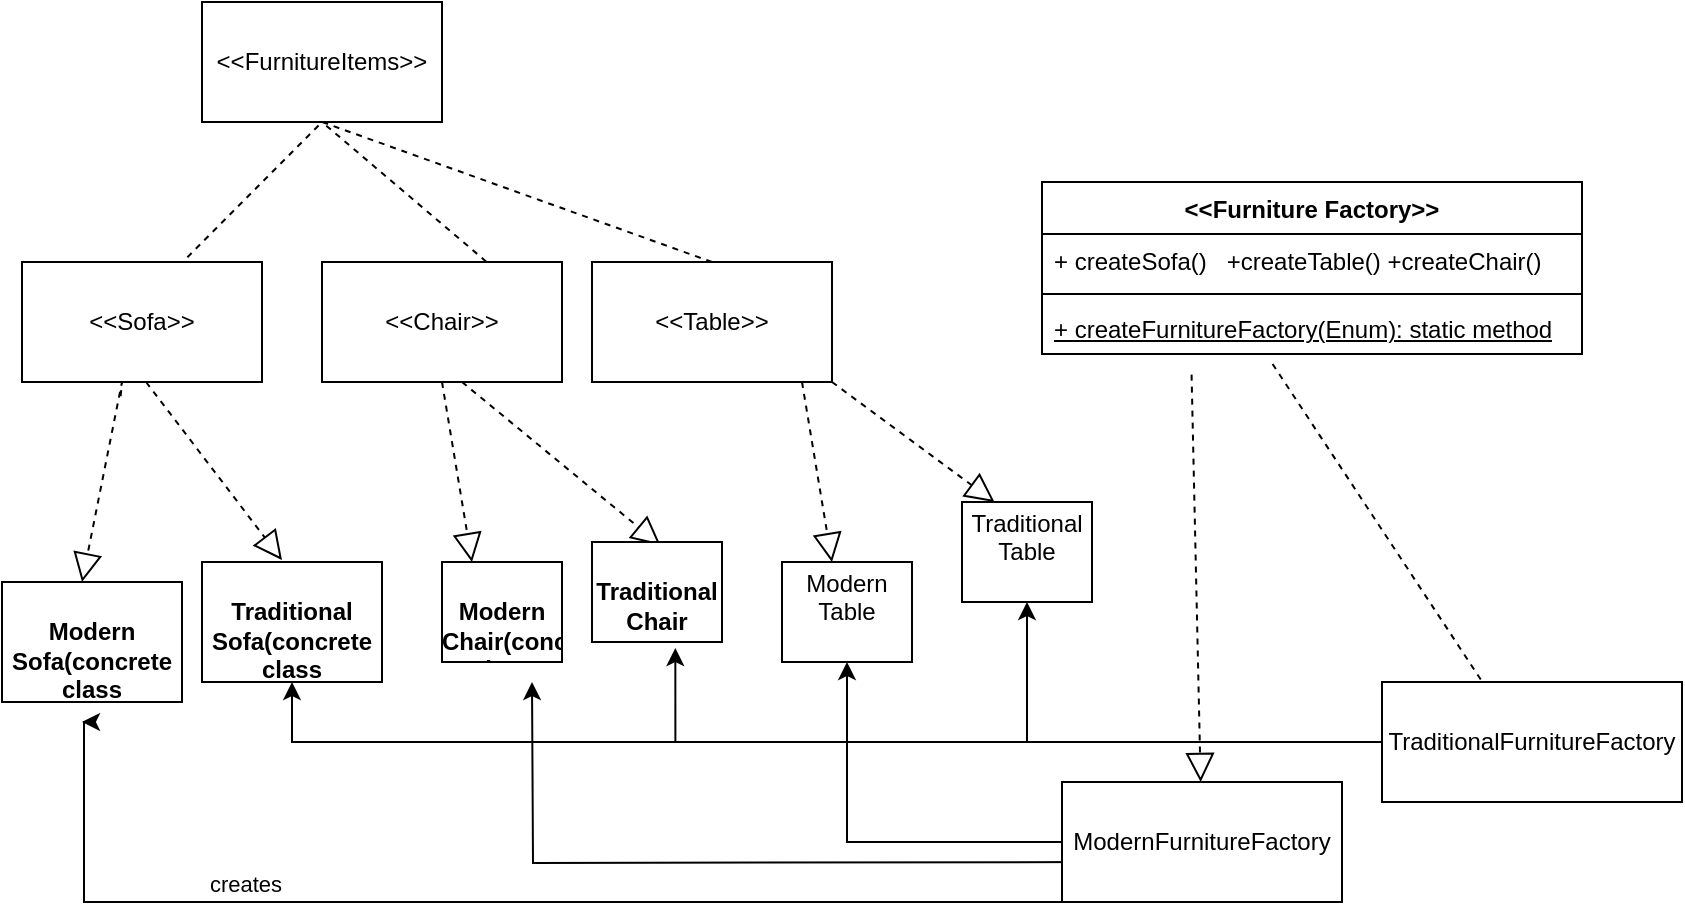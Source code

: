 <mxfile version="22.0.4" type="github">
  <diagram name="Page-1" id="BFLiH-igY3a7zYWquiI6">
    <mxGraphModel dx="1034" dy="503" grid="1" gridSize="10" guides="1" tooltips="1" connect="1" arrows="1" fold="1" page="1" pageScale="1" pageWidth="850" pageHeight="1100" math="0" shadow="0">
      <root>
        <mxCell id="0" />
        <mxCell id="1" parent="0" />
        <mxCell id="6Sx0tj8yxyvaoHqO_PPt-1" value="&amp;lt;&amp;lt;FurnitureItems&amp;gt;&amp;gt;" style="rounded=0;whiteSpace=wrap;html=1;" vertex="1" parent="1">
          <mxGeometry x="110" y="60" width="120" height="60" as="geometry" />
        </mxCell>
        <mxCell id="6Sx0tj8yxyvaoHqO_PPt-2" value="" style="endArrow=none;dashed=1;html=1;rounded=0;exitX=0.5;exitY=0;exitDx=0;exitDy=0;entryX=1;entryY=0.25;entryDx=0;entryDy=0;" edge="1" parent="1" source="6Sx0tj8yxyvaoHqO_PPt-6">
          <mxGeometry width="50" height="50" relative="1" as="geometry">
            <mxPoint x="90" y="190" as="sourcePoint" />
            <mxPoint x="270" y="205" as="targetPoint" />
            <Array as="points">
              <mxPoint x="170" y="120" />
            </Array>
          </mxGeometry>
        </mxCell>
        <mxCell id="6Sx0tj8yxyvaoHqO_PPt-4" value="&amp;lt;&amp;lt;Sofa&amp;gt;&amp;gt;" style="rounded=0;whiteSpace=wrap;html=1;" vertex="1" parent="1">
          <mxGeometry x="20" y="190" width="120" height="60" as="geometry" />
        </mxCell>
        <mxCell id="6Sx0tj8yxyvaoHqO_PPt-6" value="&amp;lt;&amp;lt;Table&amp;gt;&amp;gt;" style="rounded=0;whiteSpace=wrap;html=1;" vertex="1" parent="1">
          <mxGeometry x="305" y="190" width="120" height="60" as="geometry" />
        </mxCell>
        <mxCell id="6Sx0tj8yxyvaoHqO_PPt-8" value="" style="endArrow=none;dashed=1;html=1;rounded=0;exitX=0.689;exitY=-0.039;exitDx=0;exitDy=0;exitPerimeter=0;" edge="1" parent="1" source="6Sx0tj8yxyvaoHqO_PPt-4">
          <mxGeometry width="50" height="50" relative="1" as="geometry">
            <mxPoint x="120" y="170" as="sourcePoint" />
            <mxPoint x="170" y="120" as="targetPoint" />
          </mxGeometry>
        </mxCell>
        <mxCell id="6Sx0tj8yxyvaoHqO_PPt-14" value="" style="endArrow=block;dashed=1;endFill=0;endSize=12;html=1;rounded=0;exitX=0.411;exitY=1.117;exitDx=0;exitDy=0;exitPerimeter=0;" edge="1" parent="1" source="6Sx0tj8yxyvaoHqO_PPt-4">
          <mxGeometry width="160" relative="1" as="geometry">
            <mxPoint x="70" y="290" as="sourcePoint" />
            <mxPoint x="50" y="350" as="targetPoint" />
            <Array as="points">
              <mxPoint x="70" y="250" />
            </Array>
          </mxGeometry>
        </mxCell>
        <mxCell id="6Sx0tj8yxyvaoHqO_PPt-15" value="" style="endArrow=block;dashed=1;endFill=0;endSize=12;html=1;rounded=0;exitX=0.517;exitY=1.183;exitDx=0;exitDy=0;exitPerimeter=0;" edge="1" parent="1">
          <mxGeometry width="160" relative="1" as="geometry">
            <mxPoint x="82.04" y="250.0" as="sourcePoint" />
            <mxPoint x="150" y="339.02" as="targetPoint" />
            <Array as="points" />
          </mxGeometry>
        </mxCell>
        <mxCell id="6Sx0tj8yxyvaoHqO_PPt-17" value="&lt;p style=&quot;margin:0px;margin-top:4px;text-align:center;&quot;&gt;&lt;br&gt;&lt;b&gt;Modern Sofa(concrete class&lt;/b&gt;&lt;/p&gt;&lt;p style=&quot;margin:0px;margin-top:4px;text-align:center;&quot;&gt;&lt;b&gt;)&lt;/b&gt;&lt;/p&gt;" style="verticalAlign=top;align=left;overflow=fill;fontSize=12;fontFamily=Helvetica;html=1;whiteSpace=wrap;" vertex="1" parent="1">
          <mxGeometry x="10" y="350" width="90" height="60" as="geometry" />
        </mxCell>
        <mxCell id="6Sx0tj8yxyvaoHqO_PPt-18" value="&lt;p style=&quot;margin:0px;margin-top:4px;text-align:center;&quot;&gt;&lt;br&gt;&lt;b&gt;Traditional Sofa(concrete class&lt;/b&gt;&lt;/p&gt;&lt;p style=&quot;margin:0px;margin-top:4px;text-align:center;&quot;&gt;&lt;b&gt;)&lt;/b&gt;&lt;/p&gt;" style="verticalAlign=top;align=left;overflow=fill;fontSize=12;fontFamily=Helvetica;html=1;whiteSpace=wrap;" vertex="1" parent="1">
          <mxGeometry x="110" y="340" width="90" height="60" as="geometry" />
        </mxCell>
        <mxCell id="6Sx0tj8yxyvaoHqO_PPt-19" value="&amp;lt;&amp;lt;Chair&amp;gt;&amp;gt;" style="rounded=0;whiteSpace=wrap;html=1;" vertex="1" parent="1">
          <mxGeometry x="170" y="190" width="120" height="60" as="geometry" />
        </mxCell>
        <mxCell id="6Sx0tj8yxyvaoHqO_PPt-20" value="" style="endArrow=block;dashed=1;endFill=0;endSize=12;html=1;rounded=0;entryX=0.25;entryY=0;entryDx=0;entryDy=0;" edge="1" parent="1" target="6Sx0tj8yxyvaoHqO_PPt-22">
          <mxGeometry width="160" relative="1" as="geometry">
            <mxPoint x="230" y="250" as="sourcePoint" />
            <mxPoint x="240" y="310" as="targetPoint" />
            <Array as="points" />
          </mxGeometry>
        </mxCell>
        <mxCell id="6Sx0tj8yxyvaoHqO_PPt-21" value="" style="endArrow=block;dashed=1;endFill=0;endSize=12;html=1;rounded=0;exitX=0.683;exitY=0.972;exitDx=0;exitDy=0;exitPerimeter=0;entryX=0.25;entryY=0;entryDx=0;entryDy=0;" edge="1" parent="1">
          <mxGeometry width="160" relative="1" as="geometry">
            <mxPoint x="240.0" y="250.0" as="sourcePoint" />
            <mxPoint x="339.29" y="331.68" as="targetPoint" />
            <Array as="points" />
          </mxGeometry>
        </mxCell>
        <mxCell id="6Sx0tj8yxyvaoHqO_PPt-22" value="&lt;p style=&quot;margin:0px;margin-top:4px;text-align:center;&quot;&gt;&lt;br&gt;&lt;b&gt;Modern Chair(concrete class&lt;/b&gt;&lt;/p&gt;&lt;p style=&quot;margin:0px;margin-top:4px;text-align:center;&quot;&gt;&lt;b&gt;)&lt;/b&gt;&lt;/p&gt;" style="verticalAlign=top;align=left;overflow=fill;fontSize=12;fontFamily=Helvetica;html=1;whiteSpace=wrap;" vertex="1" parent="1">
          <mxGeometry x="230" y="340" width="60" height="50" as="geometry" />
        </mxCell>
        <mxCell id="6Sx0tj8yxyvaoHqO_PPt-23" value="&lt;p style=&quot;margin:0px;margin-top:4px;text-align:center;&quot;&gt;&lt;br&gt;&lt;b&gt;Traditional Chair&lt;/b&gt;&lt;/p&gt;&lt;p style=&quot;margin:0px;margin-top:4px;text-align:center;&quot;&gt;&lt;br&gt;&lt;/p&gt;" style="verticalAlign=top;align=left;overflow=fill;fontSize=12;fontFamily=Helvetica;html=1;whiteSpace=wrap;" vertex="1" parent="1">
          <mxGeometry x="305" y="330" width="65" height="50" as="geometry" />
        </mxCell>
        <mxCell id="6Sx0tj8yxyvaoHqO_PPt-29" value="" style="endArrow=block;dashed=1;endFill=0;endSize=12;html=1;rounded=0;entryX=0.25;entryY=0;entryDx=0;entryDy=0;" edge="1" parent="1">
          <mxGeometry width="160" relative="1" as="geometry">
            <mxPoint x="410" y="250" as="sourcePoint" />
            <mxPoint x="425" y="340" as="targetPoint" />
            <Array as="points" />
          </mxGeometry>
        </mxCell>
        <mxCell id="6Sx0tj8yxyvaoHqO_PPt-30" value="" style="endArrow=block;dashed=1;endFill=0;endSize=12;html=1;rounded=0;exitX=0.683;exitY=0.972;exitDx=0;exitDy=0;exitPerimeter=0;entryX=0.25;entryY=0;entryDx=0;entryDy=0;" edge="1" parent="1" source="6Sx0tj8yxyvaoHqO_PPt-32">
          <mxGeometry width="160" relative="1" as="geometry">
            <mxPoint x="425" y="250" as="sourcePoint" />
            <mxPoint x="524" y="332" as="targetPoint" />
            <Array as="points" />
          </mxGeometry>
        </mxCell>
        <mxCell id="6Sx0tj8yxyvaoHqO_PPt-31" value="&lt;p style=&quot;margin:0px;margin-top:4px;text-align:center;&quot;&gt;Modern Table&lt;/p&gt;" style="verticalAlign=top;align=left;overflow=fill;fontSize=12;fontFamily=Helvetica;html=1;whiteSpace=wrap;" vertex="1" parent="1">
          <mxGeometry x="400" y="340" width="65" height="50" as="geometry" />
        </mxCell>
        <mxCell id="6Sx0tj8yxyvaoHqO_PPt-35" value="&amp;lt;&amp;lt;Furniture Factory&amp;gt;&amp;gt;" style="swimlane;fontStyle=1;align=center;verticalAlign=top;childLayout=stackLayout;horizontal=1;startSize=26;horizontalStack=0;resizeParent=1;resizeParentMax=0;resizeLast=0;collapsible=1;marginBottom=0;whiteSpace=wrap;html=1;" vertex="1" parent="1">
          <mxGeometry x="530" y="150" width="270" height="86" as="geometry" />
        </mxCell>
        <mxCell id="6Sx0tj8yxyvaoHqO_PPt-36" value="+ createSofa()&amp;nbsp; &amp;nbsp;+createTable() +createChair()" style="text;strokeColor=none;fillColor=none;align=left;verticalAlign=top;spacingLeft=4;spacingRight=4;overflow=hidden;rotatable=0;points=[[0,0.5],[1,0.5]];portConstraint=eastwest;whiteSpace=wrap;html=1;" vertex="1" parent="6Sx0tj8yxyvaoHqO_PPt-35">
          <mxGeometry y="26" width="270" height="26" as="geometry" />
        </mxCell>
        <mxCell id="6Sx0tj8yxyvaoHqO_PPt-37" value="" style="line;strokeWidth=1;fillColor=none;align=left;verticalAlign=middle;spacingTop=-1;spacingLeft=3;spacingRight=3;rotatable=0;labelPosition=right;points=[];portConstraint=eastwest;strokeColor=inherit;" vertex="1" parent="6Sx0tj8yxyvaoHqO_PPt-35">
          <mxGeometry y="52" width="270" height="8" as="geometry" />
        </mxCell>
        <mxCell id="6Sx0tj8yxyvaoHqO_PPt-38" value="&lt;u&gt;+ createFurnitureFactory(Enum): static method&lt;/u&gt;" style="text;strokeColor=none;fillColor=none;align=left;verticalAlign=top;spacingLeft=4;spacingRight=4;overflow=hidden;rotatable=0;points=[[0,0.5],[1,0.5]];portConstraint=eastwest;whiteSpace=wrap;html=1;" vertex="1" parent="6Sx0tj8yxyvaoHqO_PPt-35">
          <mxGeometry y="60" width="270" height="26" as="geometry" />
        </mxCell>
        <mxCell id="6Sx0tj8yxyvaoHqO_PPt-40" value="" style="endArrow=block;dashed=1;endFill=0;endSize=12;html=1;rounded=0;exitX=0.427;exitY=1.192;exitDx=0;exitDy=0;exitPerimeter=0;" edge="1" parent="1" source="6Sx0tj8yxyvaoHqO_PPt-38">
          <mxGeometry width="160" relative="1" as="geometry">
            <mxPoint x="615" y="256" as="sourcePoint" />
            <mxPoint x="770" y="430" as="targetPoint" />
            <Array as="points">
              <mxPoint x="770" y="430" />
            </Array>
          </mxGeometry>
        </mxCell>
        <mxCell id="6Sx0tj8yxyvaoHqO_PPt-42" value="" style="endArrow=block;dashed=1;endFill=0;endSize=12;html=1;rounded=0;exitX=0.277;exitY=1.397;exitDx=0;exitDy=0;exitPerimeter=0;" edge="1" parent="1" source="6Sx0tj8yxyvaoHqO_PPt-38" target="6Sx0tj8yxyvaoHqO_PPt-41">
          <mxGeometry width="160" relative="1" as="geometry">
            <mxPoint x="605" y="246" as="sourcePoint" />
            <mxPoint x="600" y="460" as="targetPoint" />
            <Array as="points" />
          </mxGeometry>
        </mxCell>
        <mxCell id="6Sx0tj8yxyvaoHqO_PPt-44" style="edgeStyle=orthogonalEdgeStyle;rounded=0;orthogonalLoop=1;jettySize=auto;html=1;" edge="1" parent="1" source="6Sx0tj8yxyvaoHqO_PPt-41">
          <mxGeometry relative="1" as="geometry">
            <mxPoint x="50" y="420" as="targetPoint" />
            <Array as="points">
              <mxPoint x="51" y="510" />
            </Array>
          </mxGeometry>
        </mxCell>
        <mxCell id="6Sx0tj8yxyvaoHqO_PPt-47" value="creates&amp;nbsp;" style="edgeLabel;html=1;align=center;verticalAlign=middle;resizable=0;points=[];" vertex="1" connectable="0" parent="6Sx0tj8yxyvaoHqO_PPt-44">
          <mxGeometry x="0.405" y="-9" relative="1" as="geometry">
            <mxPoint as="offset" />
          </mxGeometry>
        </mxCell>
        <mxCell id="6Sx0tj8yxyvaoHqO_PPt-45" style="edgeStyle=orthogonalEdgeStyle;rounded=0;orthogonalLoop=1;jettySize=auto;html=1;entryX=0.5;entryY=1;entryDx=0;entryDy=0;" edge="1" parent="1">
          <mxGeometry relative="1" as="geometry">
            <mxPoint x="555" y="490" as="sourcePoint" />
            <mxPoint x="275" y="400" as="targetPoint" />
          </mxGeometry>
        </mxCell>
        <mxCell id="6Sx0tj8yxyvaoHqO_PPt-46" style="edgeStyle=orthogonalEdgeStyle;rounded=0;orthogonalLoop=1;jettySize=auto;html=1;entryX=0.5;entryY=1;entryDx=0;entryDy=0;" edge="1" parent="1" source="6Sx0tj8yxyvaoHqO_PPt-41" target="6Sx0tj8yxyvaoHqO_PPt-31">
          <mxGeometry relative="1" as="geometry" />
        </mxCell>
        <mxCell id="6Sx0tj8yxyvaoHqO_PPt-41" value="ModernFurnitureFactory" style="html=1;whiteSpace=wrap;" vertex="1" parent="1">
          <mxGeometry x="540" y="450" width="140" height="60" as="geometry" />
        </mxCell>
        <mxCell id="6Sx0tj8yxyvaoHqO_PPt-50" style="edgeStyle=orthogonalEdgeStyle;rounded=0;orthogonalLoop=1;jettySize=auto;html=1;entryX=0.5;entryY=1;entryDx=0;entryDy=0;" edge="1" parent="1" source="6Sx0tj8yxyvaoHqO_PPt-43" target="6Sx0tj8yxyvaoHqO_PPt-32">
          <mxGeometry relative="1" as="geometry" />
        </mxCell>
        <mxCell id="6Sx0tj8yxyvaoHqO_PPt-54" style="edgeStyle=orthogonalEdgeStyle;rounded=0;orthogonalLoop=1;jettySize=auto;html=1;entryX=0.5;entryY=1;entryDx=0;entryDy=0;" edge="1" parent="1" source="6Sx0tj8yxyvaoHqO_PPt-43" target="6Sx0tj8yxyvaoHqO_PPt-18">
          <mxGeometry relative="1" as="geometry" />
        </mxCell>
        <mxCell id="6Sx0tj8yxyvaoHqO_PPt-43" value="TraditionalFurnitureFactory" style="html=1;whiteSpace=wrap;" vertex="1" parent="1">
          <mxGeometry x="700" y="400" width="150" height="60" as="geometry" />
        </mxCell>
        <mxCell id="6Sx0tj8yxyvaoHqO_PPt-49" style="edgeStyle=orthogonalEdgeStyle;rounded=0;orthogonalLoop=1;jettySize=auto;html=1;entryX=0.641;entryY=1.06;entryDx=0;entryDy=0;entryPerimeter=0;" edge="1" parent="1" source="6Sx0tj8yxyvaoHqO_PPt-43" target="6Sx0tj8yxyvaoHqO_PPt-23">
          <mxGeometry relative="1" as="geometry" />
        </mxCell>
        <mxCell id="6Sx0tj8yxyvaoHqO_PPt-51" value="" style="endArrow=block;dashed=1;endFill=0;endSize=12;html=1;rounded=0;exitX=0.683;exitY=0.972;exitDx=0;exitDy=0;exitPerimeter=0;entryX=0.25;entryY=0;entryDx=0;entryDy=0;" edge="1" parent="1" target="6Sx0tj8yxyvaoHqO_PPt-32">
          <mxGeometry width="160" relative="1" as="geometry">
            <mxPoint x="425" y="250" as="sourcePoint" />
            <mxPoint x="524" y="332" as="targetPoint" />
            <Array as="points" />
          </mxGeometry>
        </mxCell>
        <mxCell id="6Sx0tj8yxyvaoHqO_PPt-32" value="&lt;p style=&quot;margin:0px;margin-top:4px;text-align:center;&quot;&gt;Traditional Table&lt;/p&gt;" style="verticalAlign=top;align=left;overflow=fill;fontSize=12;fontFamily=Helvetica;html=1;whiteSpace=wrap;" vertex="1" parent="1">
          <mxGeometry x="490" y="310" width="65" height="50" as="geometry" />
        </mxCell>
      </root>
    </mxGraphModel>
  </diagram>
</mxfile>
